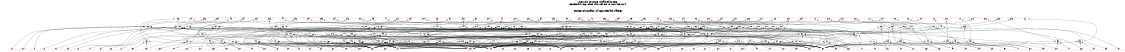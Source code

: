 # Network structure generated by ABC

digraph network {
size = "7.5,10";
center = true;
edge [dir = back];

{
  node [shape = plaintext];
  edge [style = invis];
  LevelTitle1 [label=""];
  LevelTitle2 [label=""];
  Level4 [label = ""];
  Level3 [label = ""];
  Level2 [label = ""];
  Level1 [label = ""];
  Level0 [label = ""];
  LevelTitle1 ->  LevelTitle2 ->  Level4 ->  Level3 ->  Level2 ->  Level1 ->  Level0;
}

{
  rank = same;
  LevelTitle1;
  title1 [shape=plaintext,
          fontsize=20,
          fontname = "Times-Roman",
          label="Network structure visualized by ABC\nBenchmark \"top\". Time was Wed Oct 16 16:07:33 2024. "
         ];
}

{
  rank = same;
  LevelTitle2;
  title2 [shape=plaintext,
          fontsize=18,
          fontname = "Times-Roman",
          label="The network contains 104 logic nodes and 0 latches.\n"
         ];
}

{
  rank = same;
  Level4;
  Node86 [label = "pc3", shape = invtriangle, color = coral, fillcolor = coral];
  Node87 [label = "pd4", shape = invtriangle, color = coral, fillcolor = coral];
  Node88 [label = "pb3", shape = invtriangle, color = coral, fillcolor = coral];
  Node89 [label = "pe4", shape = invtriangle, color = coral, fillcolor = coral];
  Node90 [label = "pa3", shape = invtriangle, color = coral, fillcolor = coral];
  Node91 [label = "pf4", shape = invtriangle, color = coral, fillcolor = coral];
  Node92 [label = "pg4", shape = invtriangle, color = coral, fillcolor = coral];
  Node93 [label = "pg3", shape = invtriangle, color = coral, fillcolor = coral];
  Node94 [label = "pa4", shape = invtriangle, color = coral, fillcolor = coral];
  Node95 [label = "pf3", shape = invtriangle, color = coral, fillcolor = coral];
  Node96 [label = "pb4", shape = invtriangle, color = coral, fillcolor = coral];
  Node97 [label = "pe3", shape = invtriangle, color = coral, fillcolor = coral];
  Node98 [label = "pc4", shape = invtriangle, color = coral, fillcolor = coral];
  Node99 [label = "pd3", shape = invtriangle, color = coral, fillcolor = coral];
  Node100 [label = "pj2", shape = invtriangle, color = coral, fillcolor = coral];
  Node101 [label = "pk3", shape = invtriangle, color = coral, fillcolor = coral];
  Node102 [label = "pl4", shape = invtriangle, color = coral, fillcolor = coral];
  Node103 [label = "pj3", shape = invtriangle, color = coral, fillcolor = coral];
  Node104 [label = "pk2", shape = invtriangle, color = coral, fillcolor = coral];
  Node105 [label = "pm4", shape = invtriangle, color = coral, fillcolor = coral];
  Node106 [label = "pi3", shape = invtriangle, color = coral, fillcolor = coral];
  Node107 [label = "pn4", shape = invtriangle, color = coral, fillcolor = coral];
  Node108 [label = "ph3", shape = invtriangle, color = coral, fillcolor = coral];
  Node109 [label = "pi2", shape = invtriangle, color = coral, fillcolor = coral];
  Node110 [label = "po4", shape = invtriangle, color = coral, fillcolor = coral];
  Node111 [label = "ph4", shape = invtriangle, color = coral, fillcolor = coral];
  Node112 [label = "pn2", shape = invtriangle, color = coral, fillcolor = coral];
  Node113 [label = "po3", shape = invtriangle, color = coral, fillcolor = coral];
  Node114 [label = "pi4", shape = invtriangle, color = coral, fillcolor = coral];
  Node115 [label = "pn3", shape = invtriangle, color = coral, fillcolor = coral];
  Node116 [label = "po2", shape = invtriangle, color = coral, fillcolor = coral];
  Node117 [label = "pj4", shape = invtriangle, color = coral, fillcolor = coral];
  Node118 [label = "pl2", shape = invtriangle, color = coral, fillcolor = coral];
  Node119 [label = "pm3", shape = invtriangle, color = coral, fillcolor = coral];
  Node120 [label = "pk4", shape = invtriangle, color = coral, fillcolor = coral];
  Node121 [label = "pl3", shape = invtriangle, color = coral, fillcolor = coral];
  Node122 [label = "pm2", shape = invtriangle, color = coral, fillcolor = coral];
  Node123 [label = "pr2", shape = invtriangle, color = coral, fillcolor = coral];
  Node124 [label = "ps3", shape = invtriangle, color = coral, fillcolor = coral];
  Node125 [label = "pt4", shape = invtriangle, color = coral, fillcolor = coral];
  Node126 [label = "pr3", shape = invtriangle, color = coral, fillcolor = coral];
  Node127 [label = "ps2", shape = invtriangle, color = coral, fillcolor = coral];
  Node128 [label = "pu4", shape = invtriangle, color = coral, fillcolor = coral];
  Node129 [label = "pp2", shape = invtriangle, color = coral, fillcolor = coral];
  Node130 [label = "pq3", shape = invtriangle, color = coral, fillcolor = coral];
  Node131 [label = "pv4", shape = invtriangle, color = coral, fillcolor = coral];
  Node132 [label = "pp3", shape = invtriangle, color = coral, fillcolor = coral];
  Node133 [label = "pq2", shape = invtriangle, color = coral, fillcolor = coral];
  Node134 [label = "pp4", shape = invtriangle, color = coral, fillcolor = coral];
  Node135 [label = "pv2", shape = invtriangle, color = coral, fillcolor = coral];
  Node136 [label = "pw3", shape = invtriangle, color = coral, fillcolor = coral];
  Node137 [label = "pq4", shape = invtriangle, color = coral, fillcolor = coral];
  Node138 [label = "pv3", shape = invtriangle, color = coral, fillcolor = coral];
  Node139 [label = "pw2", shape = invtriangle, color = coral, fillcolor = coral];
  Node140 [label = "pr4", shape = invtriangle, color = coral, fillcolor = coral];
  Node141 [label = "pt2", shape = invtriangle, color = coral, fillcolor = coral];
  Node142 [label = "pu3", shape = invtriangle, color = coral, fillcolor = coral];
  Node143 [label = "ps4", shape = invtriangle, color = coral, fillcolor = coral];
  Node144 [label = "pt3", shape = invtriangle, color = coral, fillcolor = coral];
  Node145 [label = "pu2", shape = invtriangle, color = coral, fillcolor = coral];
  Node146 [label = "pz2", shape = invtriangle, color = coral, fillcolor = coral];
  Node147 [label = "pz3", shape = invtriangle, color = coral, fillcolor = coral];
  Node148 [label = "px2", shape = invtriangle, color = coral, fillcolor = coral];
  Node149 [label = "py3", shape = invtriangle, color = coral, fillcolor = coral];
  Node150 [label = "px3", shape = invtriangle, color = coral, fillcolor = coral];
  Node151 [label = "py2", shape = invtriangle, color = coral, fillcolor = coral];
}

{
  rank = same;
  Level3;
  Node154 [label = "154\n", shape = ellipse];
  Node166 [label = "166\n", shape = ellipse];
  Node169 [label = "169\n", shape = ellipse];
  Node170 [label = "170\n", shape = ellipse];
  Node173 [label = "173\n", shape = ellipse];
  Node177 [label = "177\n", shape = ellipse];
  Node178 [label = "178\n", shape = ellipse];
  Node183 [label = "183\n", shape = ellipse];
  Node186 [label = "186\n", shape = ellipse];
  Node189 [label = "189\n", shape = ellipse];
  Node190 [label = "190\n", shape = ellipse];
  Node197 [label = "197\n", shape = ellipse];
  Node199 [label = "199\n", shape = ellipse];
  Node200 [label = "200\n", shape = ellipse];
  Node202 [label = "202\n", shape = ellipse];
  Node208 [label = "208\n", shape = ellipse];
  Node210 [label = "210\n", shape = ellipse];
  Node211 [label = "211\n", shape = ellipse];
  Node212 [label = "212\n", shape = ellipse];
  Node214 [label = "214\n", shape = ellipse];
  Node217 [label = "217\n", shape = ellipse];
  Node219 [label = "219\n", shape = ellipse];
  Node221 [label = "221\n", shape = ellipse];
  Node222 [label = "222\n", shape = ellipse];
  Node224 [label = "224\n", shape = ellipse];
  Node226 [label = "226\n", shape = ellipse];
  Node228 [label = "228\n", shape = ellipse];
  Node229 [label = "229\n", shape = ellipse];
  Node230 [label = "230\n", shape = ellipse];
  Node233 [label = "233\n", shape = ellipse];
  Node236 [label = "236\n", shape = ellipse];
  Node237 [label = "237\n", shape = ellipse];
  Node241 [label = "241\n", shape = ellipse];
  Node243 [label = "243\n", shape = ellipse];
  Node246 [label = "246\n", shape = ellipse];
  Node247 [label = "247\n", shape = ellipse];
  Node249 [label = "249\n", shape = ellipse];
  Node252 [label = "252\n", shape = ellipse];
  Node254 [label = "254\n", shape = ellipse];
  Node255 [label = "255\n", shape = ellipse];
}

{
  rank = same;
  Level2;
  Node155 [label = "155\n", shape = ellipse];
  Node160 [label = "160\n", shape = ellipse];
  Node163 [label = "163\n", shape = ellipse];
  Node167 [label = "167\n", shape = ellipse];
  Node171 [label = "171\n", shape = ellipse];
  Node174 [label = "174\n", shape = ellipse];
  Node179 [label = "179\n", shape = ellipse];
  Node181 [label = "181\n", shape = ellipse];
  Node187 [label = "187\n", shape = ellipse];
  Node188 [label = "188\n", shape = ellipse];
  Node191 [label = "191\n", shape = ellipse];
  Node192 [label = "192\n", shape = ellipse];
  Node194 [label = "194\n", shape = ellipse];
  Node195 [label = "195\n", shape = ellipse];
  Node201 [label = "201\n", shape = ellipse];
  Node203 [label = "203\n", shape = ellipse];
  Node204 [label = "204\n", shape = ellipse];
  Node215 [label = "215\n", shape = ellipse];
  Node218 [label = "218\n", shape = ellipse];
  Node223 [label = "223\n", shape = ellipse];
  Node238 [label = "238\n", shape = ellipse];
  Node244 [label = "244\n", shape = ellipse];
  Node248 [label = "248\n", shape = ellipse];
}

{
  rank = same;
  Level1;
  Node153 [label = "153\n", shape = ellipse];
  Node156 [label = "156\n", shape = ellipse];
  Node157 [label = "157\n", shape = ellipse];
  Node158 [label = "158\n", shape = ellipse];
  Node159 [label = "159\n", shape = ellipse];
  Node161 [label = "161\n", shape = ellipse];
  Node162 [label = "162\n", shape = ellipse];
  Node164 [label = "164\n", shape = ellipse];
  Node165 [label = "165\n", shape = ellipse];
  Node168 [label = "168\n", shape = ellipse];
  Node172 [label = "172\n", shape = ellipse];
  Node175 [label = "175\n", shape = ellipse];
  Node176 [label = "176\n", shape = ellipse];
  Node180 [label = "180\n", shape = ellipse];
  Node182 [label = "182\n", shape = ellipse];
  Node184 [label = "184\n", shape = ellipse];
  Node185 [label = "185\n", shape = ellipse];
  Node193 [label = "193\n", shape = ellipse];
  Node196 [label = "196\n", shape = ellipse];
  Node198 [label = "198\n", shape = ellipse];
  Node205 [label = "205\n", shape = ellipse];
  Node206 [label = "206\n", shape = ellipse];
  Node207 [label = "207\n", shape = ellipse];
  Node209 [label = "209\n", shape = ellipse];
  Node213 [label = "213\n", shape = ellipse];
  Node216 [label = "216\n", shape = ellipse];
  Node220 [label = "220\n", shape = ellipse];
  Node225 [label = "225\n", shape = ellipse];
  Node227 [label = "227\n", shape = ellipse];
  Node231 [label = "231\n", shape = ellipse];
  Node232 [label = "232\n", shape = ellipse];
  Node234 [label = "234\n", shape = ellipse];
  Node235 [label = "235\n", shape = ellipse];
  Node239 [label = "239\n", shape = ellipse];
  Node240 [label = "240\n", shape = ellipse];
  Node242 [label = "242\n", shape = ellipse];
  Node245 [label = "245\n", shape = ellipse];
  Node250 [label = "250\n", shape = ellipse];
  Node251 [label = "251\n", shape = ellipse];
  Node253 [label = "253\n", shape = ellipse];
  Node256 [label = "256\n", shape = ellipse];
}

{
  rank = same;
  Level0;
  Node1 [label = "pa1", shape = triangle, color = coral, fillcolor = coral];
  Node2 [label = "pb2", shape = triangle, color = coral, fillcolor = coral];
  Node3 [label = "pp", shape = triangle, color = coral, fillcolor = coral];
  Node4 [label = "pa0", shape = triangle, color = coral, fillcolor = coral];
  Node5 [label = "pc2", shape = triangle, color = coral, fillcolor = coral];
  Node6 [label = "pq", shape = triangle, color = coral, fillcolor = coral];
  Node7 [label = "pb0", shape = triangle, color = coral, fillcolor = coral];
  Node8 [label = "pc1", shape = triangle, color = coral, fillcolor = coral];
  Node9 [label = "pr", shape = triangle, color = coral, fillcolor = coral];
  Node10 [label = "pa2", shape = triangle, color = coral, fillcolor = coral];
  Node11 [label = "pb1", shape = triangle, color = coral, fillcolor = coral];
  Node12 [label = "pc0", shape = triangle, color = coral, fillcolor = coral];
  Node13 [label = "ps", shape = triangle, color = coral, fillcolor = coral];
  Node14 [label = "pd0", shape = triangle, color = coral, fillcolor = coral];
  Node15 [label = "pe1", shape = triangle, color = coral, fillcolor = coral];
  Node16 [label = "pf2", shape = triangle, color = coral, fillcolor = coral];
  Node17 [label = "pt", shape = triangle, color = coral, fillcolor = coral];
  Node18 [label = "pd1", shape = triangle, color = coral, fillcolor = coral];
  Node19 [label = "pe0", shape = triangle, color = coral, fillcolor = coral];
  Node20 [label = "pg2", shape = triangle, color = coral, fillcolor = coral];
  Node21 [label = "pu", shape = triangle, color = coral, fillcolor = coral];
  Node22 [label = "pd2", shape = triangle, color = coral, fillcolor = coral];
  Node23 [label = "pf0", shape = triangle, color = coral, fillcolor = coral];
  Node24 [label = "pg1", shape = triangle, color = coral, fillcolor = coral];
  Node25 [label = "pv", shape = triangle, color = coral, fillcolor = coral];
  Node26 [label = "pe2", shape = triangle, color = coral, fillcolor = coral];
  Node27 [label = "pf1", shape = triangle, color = coral, fillcolor = coral];
  Node28 [label = "pg0", shape = triangle, color = coral, fillcolor = coral];
  Node29 [label = "pw", shape = triangle, color = coral, fillcolor = coral];
  Node30 [label = "ph0", shape = triangle, color = coral, fillcolor = coral];
  Node31 [label = "pi1", shape = triangle, color = coral, fillcolor = coral];
  Node32 [label = "px", shape = triangle, color = coral, fillcolor = coral];
  Node33 [label = "ph1", shape = triangle, color = coral, fillcolor = coral];
  Node34 [label = "pi0", shape = triangle, color = coral, fillcolor = coral];
  Node35 [label = "py", shape = triangle, color = coral, fillcolor = coral];
  Node36 [label = "ph2", shape = triangle, color = coral, fillcolor = coral];
  Node37 [label = "pj0", shape = triangle, color = coral, fillcolor = coral];
  Node38 [label = "pk1", shape = triangle, color = coral, fillcolor = coral];
  Node39 [label = "pz", shape = triangle, color = coral, fillcolor = coral];
  Node40 [label = "pj1", shape = triangle, color = coral, fillcolor = coral];
  Node41 [label = "pk0", shape = triangle, color = coral, fillcolor = coral];
  Node42 [label = "pl0", shape = triangle, color = coral, fillcolor = coral];
  Node43 [label = "pm1", shape = triangle, color = coral, fillcolor = coral];
  Node44 [label = "pl1", shape = triangle, color = coral, fillcolor = coral];
  Node45 [label = "pm0", shape = triangle, color = coral, fillcolor = coral];
  Node46 [label = "pn0", shape = triangle, color = coral, fillcolor = coral];
  Node47 [label = "po1", shape = triangle, color = coral, fillcolor = coral];
  Node48 [label = "pn1", shape = triangle, color = coral, fillcolor = coral];
  Node49 [label = "po0", shape = triangle, color = coral, fillcolor = coral];
  Node50 [label = "pp0", shape = triangle, color = coral, fillcolor = coral];
  Node51 [label = "pq1", shape = triangle, color = coral, fillcolor = coral];
  Node52 [label = "pa", shape = triangle, color = coral, fillcolor = coral];
  Node53 [label = "pp1", shape = triangle, color = coral, fillcolor = coral];
  Node54 [label = "pq0", shape = triangle, color = coral, fillcolor = coral];
  Node55 [label = "pb", shape = triangle, color = coral, fillcolor = coral];
  Node56 [label = "pr0", shape = triangle, color = coral, fillcolor = coral];
  Node57 [label = "ps1", shape = triangle, color = coral, fillcolor = coral];
  Node58 [label = "pr1", shape = triangle, color = coral, fillcolor = coral];
  Node59 [label = "ps0", shape = triangle, color = coral, fillcolor = coral];
  Node60 [label = "pd", shape = triangle, color = coral, fillcolor = coral];
  Node61 [label = "pt0", shape = triangle, color = coral, fillcolor = coral];
  Node62 [label = "pu1", shape = triangle, color = coral, fillcolor = coral];
  Node63 [label = "pe", shape = triangle, color = coral, fillcolor = coral];
  Node64 [label = "pt1", shape = triangle, color = coral, fillcolor = coral];
  Node65 [label = "pu0", shape = triangle, color = coral, fillcolor = coral];
  Node66 [label = "pf", shape = triangle, color = coral, fillcolor = coral];
  Node67 [label = "pv0", shape = triangle, color = coral, fillcolor = coral];
  Node68 [label = "pw1", shape = triangle, color = coral, fillcolor = coral];
  Node69 [label = "pg", shape = triangle, color = coral, fillcolor = coral];
  Node70 [label = "pv1", shape = triangle, color = coral, fillcolor = coral];
  Node71 [label = "pw0", shape = triangle, color = coral, fillcolor = coral];
  Node72 [label = "ph", shape = triangle, color = coral, fillcolor = coral];
  Node73 [label = "px0", shape = triangle, color = coral, fillcolor = coral];
  Node74 [label = "py1", shape = triangle, color = coral, fillcolor = coral];
  Node75 [label = "pi", shape = triangle, color = coral, fillcolor = coral];
  Node76 [label = "px1", shape = triangle, color = coral, fillcolor = coral];
  Node77 [label = "py0", shape = triangle, color = coral, fillcolor = coral];
  Node78 [label = "pj", shape = triangle, color = coral, fillcolor = coral];
  Node79 [label = "pz0", shape = triangle, color = coral, fillcolor = coral];
  Node80 [label = "pk", shape = triangle, color = coral, fillcolor = coral];
  Node81 [label = "pz1", shape = triangle, color = coral, fillcolor = coral];
  Node82 [label = "pl", shape = triangle, color = coral, fillcolor = coral];
  Node83 [label = "pm", shape = triangle, color = coral, fillcolor = coral];
  Node84 [label = "pn", shape = triangle, color = coral, fillcolor = coral];
  Node85 [label = "po", shape = triangle, color = coral, fillcolor = coral];
}

title1 -> title2 [style = invis];
title2 -> Node86 [style = invis];
title2 -> Node87 [style = invis];
title2 -> Node88 [style = invis];
title2 -> Node89 [style = invis];
title2 -> Node90 [style = invis];
title2 -> Node91 [style = invis];
title2 -> Node92 [style = invis];
title2 -> Node93 [style = invis];
title2 -> Node94 [style = invis];
title2 -> Node95 [style = invis];
title2 -> Node96 [style = invis];
title2 -> Node97 [style = invis];
title2 -> Node98 [style = invis];
title2 -> Node99 [style = invis];
title2 -> Node100 [style = invis];
title2 -> Node101 [style = invis];
title2 -> Node102 [style = invis];
title2 -> Node103 [style = invis];
title2 -> Node104 [style = invis];
title2 -> Node105 [style = invis];
title2 -> Node106 [style = invis];
title2 -> Node107 [style = invis];
title2 -> Node108 [style = invis];
title2 -> Node109 [style = invis];
title2 -> Node110 [style = invis];
title2 -> Node111 [style = invis];
title2 -> Node112 [style = invis];
title2 -> Node113 [style = invis];
title2 -> Node114 [style = invis];
title2 -> Node115 [style = invis];
title2 -> Node116 [style = invis];
title2 -> Node117 [style = invis];
title2 -> Node118 [style = invis];
title2 -> Node119 [style = invis];
title2 -> Node120 [style = invis];
title2 -> Node121 [style = invis];
title2 -> Node122 [style = invis];
title2 -> Node123 [style = invis];
title2 -> Node124 [style = invis];
title2 -> Node125 [style = invis];
title2 -> Node126 [style = invis];
title2 -> Node127 [style = invis];
title2 -> Node128 [style = invis];
title2 -> Node129 [style = invis];
title2 -> Node130 [style = invis];
title2 -> Node131 [style = invis];
title2 -> Node132 [style = invis];
title2 -> Node133 [style = invis];
title2 -> Node134 [style = invis];
title2 -> Node135 [style = invis];
title2 -> Node136 [style = invis];
title2 -> Node137 [style = invis];
title2 -> Node138 [style = invis];
title2 -> Node139 [style = invis];
title2 -> Node140 [style = invis];
title2 -> Node141 [style = invis];
title2 -> Node142 [style = invis];
title2 -> Node143 [style = invis];
title2 -> Node144 [style = invis];
title2 -> Node145 [style = invis];
title2 -> Node146 [style = invis];
title2 -> Node147 [style = invis];
title2 -> Node148 [style = invis];
title2 -> Node149 [style = invis];
title2 -> Node150 [style = invis];
title2 -> Node151 [style = invis];
Node86 -> Node87 [style = invis];
Node87 -> Node88 [style = invis];
Node88 -> Node89 [style = invis];
Node89 -> Node90 [style = invis];
Node90 -> Node91 [style = invis];
Node91 -> Node92 [style = invis];
Node92 -> Node93 [style = invis];
Node93 -> Node94 [style = invis];
Node94 -> Node95 [style = invis];
Node95 -> Node96 [style = invis];
Node96 -> Node97 [style = invis];
Node97 -> Node98 [style = invis];
Node98 -> Node99 [style = invis];
Node99 -> Node100 [style = invis];
Node100 -> Node101 [style = invis];
Node101 -> Node102 [style = invis];
Node102 -> Node103 [style = invis];
Node103 -> Node104 [style = invis];
Node104 -> Node105 [style = invis];
Node105 -> Node106 [style = invis];
Node106 -> Node107 [style = invis];
Node107 -> Node108 [style = invis];
Node108 -> Node109 [style = invis];
Node109 -> Node110 [style = invis];
Node110 -> Node111 [style = invis];
Node111 -> Node112 [style = invis];
Node112 -> Node113 [style = invis];
Node113 -> Node114 [style = invis];
Node114 -> Node115 [style = invis];
Node115 -> Node116 [style = invis];
Node116 -> Node117 [style = invis];
Node117 -> Node118 [style = invis];
Node118 -> Node119 [style = invis];
Node119 -> Node120 [style = invis];
Node120 -> Node121 [style = invis];
Node121 -> Node122 [style = invis];
Node122 -> Node123 [style = invis];
Node123 -> Node124 [style = invis];
Node124 -> Node125 [style = invis];
Node125 -> Node126 [style = invis];
Node126 -> Node127 [style = invis];
Node127 -> Node128 [style = invis];
Node128 -> Node129 [style = invis];
Node129 -> Node130 [style = invis];
Node130 -> Node131 [style = invis];
Node131 -> Node132 [style = invis];
Node132 -> Node133 [style = invis];
Node133 -> Node134 [style = invis];
Node134 -> Node135 [style = invis];
Node135 -> Node136 [style = invis];
Node136 -> Node137 [style = invis];
Node137 -> Node138 [style = invis];
Node138 -> Node139 [style = invis];
Node139 -> Node140 [style = invis];
Node140 -> Node141 [style = invis];
Node141 -> Node142 [style = invis];
Node142 -> Node143 [style = invis];
Node143 -> Node144 [style = invis];
Node144 -> Node145 [style = invis];
Node145 -> Node146 [style = invis];
Node146 -> Node147 [style = invis];
Node147 -> Node148 [style = invis];
Node148 -> Node149 [style = invis];
Node149 -> Node150 [style = invis];
Node150 -> Node151 [style = invis];
Node86 -> Node153 [style = solid];
Node87 -> Node154 [style = solid];
Node88 -> Node165 [style = solid];
Node89 -> Node166 [style = solid];
Node90 -> Node168 [style = solid];
Node91 -> Node169 [style = solid];
Node92 -> Node170 [style = solid];
Node93 -> Node171 [style = solid];
Node94 -> Node173 [style = solid];
Node95 -> Node176 [style = solid];
Node96 -> Node177 [style = solid];
Node97 -> Node178 [style = solid];
Node98 -> Node183 [style = solid];
Node99 -> Node184 [style = solid];
Node100 -> Node185 [style = solid];
Node101 -> Node186 [style = solid];
Node102 -> Node188 [style = solid];
Node103 -> Node189 [style = solid];
Node104 -> Node180 [style = solid];
Node105 -> Node190 [style = solid];
Node106 -> Node197 [style = solid];
Node107 -> Node198 [style = solid];
Node108 -> Node199 [style = solid];
Node109 -> Node200 [style = solid];
Node110 -> Node202 [style = solid];
Node111 -> Node208 [style = solid];
Node112 -> Node209 [style = solid];
Node113 -> Node210 [style = solid];
Node114 -> Node211 [style = solid];
Node115 -> Node212 [style = solid];
Node116 -> Node213 [style = solid];
Node117 -> Node214 [style = solid];
Node118 -> Node215 [style = solid];
Node119 -> Node217 [style = solid];
Node120 -> Node218 [style = solid];
Node121 -> Node219 [style = solid];
Node122 -> Node201 [style = solid];
Node123 -> Node220 [style = solid];
Node124 -> Node221 [style = solid];
Node125 -> Node222 [style = solid];
Node126 -> Node224 [style = solid];
Node127 -> Node225 [style = solid];
Node128 -> Node226 [style = solid];
Node129 -> Node227 [style = solid];
Node130 -> Node228 [style = solid];
Node131 -> Node229 [style = solid];
Node132 -> Node230 [style = solid];
Node133 -> Node232 [style = solid];
Node134 -> Node233 [style = solid];
Node135 -> Node235 [style = solid];
Node136 -> Node236 [style = solid];
Node137 -> Node237 [style = solid];
Node138 -> Node241 [style = solid];
Node139 -> Node242 [style = solid];
Node140 -> Node243 [style = solid];
Node141 -> Node245 [style = solid];
Node142 -> Node246 [style = solid];
Node143 -> Node247 [style = solid];
Node144 -> Node249 [style = solid];
Node145 -> Node250 [style = solid];
Node146 -> Node251 [style = solid];
Node147 -> Node252 [style = solid];
Node148 -> Node253 [style = solid];
Node149 -> Node254 [style = solid];
Node150 -> Node255 [style = solid];
Node151 -> Node256 [style = solid];
Node153 -> Node46 [style = solid];
Node153 -> Node50 [style = solid];
Node153 -> Node65 [style = solid];
Node154 -> Node155 [style = solid];
Node154 -> Node160 [style = solid];
Node154 -> Node163 [style = solid];
Node154 -> Node22 [style = solid];
Node154 -> Node53 [style = solid];
Node154 -> Node54 [style = solid];
Node155 -> Node156 [style = solid];
Node155 -> Node157 [style = solid];
Node155 -> Node158 [style = solid];
Node155 -> Node159 [style = solid];
Node155 -> Node75 [style = solid];
Node156 -> Node26 [style = solid];
Node156 -> Node36 [style = solid];
Node157 -> Node2 [style = solid];
Node157 -> Node5 [style = solid];
Node157 -> Node10 [style = solid];
Node157 -> Node55 [style = solid];
Node157 -> Node74 [style = solid];
Node158 -> Node2 [style = solid];
Node158 -> Node5 [style = solid];
Node158 -> Node10 [style = solid];
Node158 -> Node51 [style = solid];
Node158 -> Node55 [style = solid];
Node159 -> Node2 [style = solid];
Node159 -> Node5 [style = solid];
Node159 -> Node10 [style = solid];
Node159 -> Node11 [style = solid];
Node159 -> Node55 [style = solid];
Node159 -> Node66 [style = solid];
Node160 -> Node156 [style = solid];
Node160 -> Node161 [style = solid];
Node160 -> Node162 [style = solid];
Node160 -> Node2 [style = solid];
Node160 -> Node10 [style = solid];
Node161 -> Node5 [style = solid];
Node161 -> Node55 [style = solid];
Node162 -> Node16 [style = solid];
Node162 -> Node20 [style = solid];
Node162 -> Node26 [style = solid];
Node162 -> Node36 [style = solid];
Node163 -> Node164 [style = solid];
Node163 -> Node6 [style = solid];
Node164 -> Node2 [style = solid];
Node164 -> Node5 [style = solid];
Node164 -> Node10 [style = solid];
Node164 -> Node11 [style = solid];
Node164 -> Node55 [style = solid];
Node164 -> Node66 [style = solid];
Node165 -> Node45 [style = solid];
Node165 -> Node50 [style = solid];
Node165 -> Node67 [style = solid];
Node166 -> Node167 [style = solid];
Node166 -> Node159 [style = solid];
Node166 -> Node164 [style = solid];
Node166 -> Node9 [style = solid];
Node166 -> Node58 [style = solid];
Node166 -> Node78 [style = solid];
Node167 -> Node156 [style = solid];
Node167 -> Node161 [style = solid];
Node167 -> Node2 [style = solid];
Node167 -> Node10 [style = solid];
Node168 -> Node42 [style = solid];
Node168 -> Node50 [style = solid];
Node168 -> Node71 [style = solid];
Node169 -> Node167 [style = solid];
Node169 -> Node159 [style = solid];
Node169 -> Node164 [style = solid];
Node169 -> Node13 [style = solid];
Node169 -> Node57 [style = solid];
Node169 -> Node80 [style = solid];
Node170 -> Node167 [style = solid];
Node170 -> Node159 [style = solid];
Node170 -> Node164 [style = solid];
Node170 -> Node17 [style = solid];
Node170 -> Node64 [style = solid];
Node170 -> Node82 [style = solid];
Node171 -> Node172 [style = solid];
Node171 -> Node5 [style = solid];
Node171 -> Node55 [style = solid];
Node171 -> Node59 [style = solid];
Node171 -> Node66 [style = solid];
Node171 -> Node69 [style = solid];
Node172 -> Node2 [style = solid];
Node172 -> Node10 [style = solid];
Node173 -> Node174 [style = solid];
Node173 -> Node44 [style = solid];
Node174 -> Node175 [style = solid];
Node174 -> Node16 [style = solid];
Node174 -> Node20 [style = solid];
Node174 -> Node26 [style = solid];
Node174 -> Node36 [style = solid];
Node174 -> Node56 [style = solid];
Node175 -> Node2 [style = solid];
Node175 -> Node5 [style = solid];
Node175 -> Node10 [style = solid];
Node175 -> Node55 [style = solid];
Node175 -> Node66 [style = solid];
Node176 -> Node5 [style = solid];
Node176 -> Node52 [style = solid];
Node176 -> Node55 [style = solid];
Node176 -> Node66 [style = solid];
Node176 -> Node69 [style = solid];
Node177 -> Node174 [style = solid];
Node177 -> Node43 [style = solid];
Node178 -> Node179 [style = solid];
Node178 -> Node181 [style = solid];
Node178 -> Node2 [style = solid];
Node178 -> Node5 [style = solid];
Node178 -> Node55 [style = solid];
Node178 -> Node66 [style = solid];
Node179 -> Node156 [style = solid];
Node179 -> Node180 [style = solid];
Node179 -> Node54 [style = solid];
Node180 -> Node2 [style = solid];
Node180 -> Node5 [style = solid];
Node180 -> Node10 [style = solid];
Node180 -> Node53 [style = solid];
Node180 -> Node55 [style = solid];
Node180 -> Node74 [style = solid];
Node181 -> Node182 [style = solid];
Node181 -> Node10 [style = solid];
Node181 -> Node36 [style = solid];
Node181 -> Node56 [style = solid];
Node181 -> Node59 [style = solid];
Node181 -> Node76 [style = solid];
Node182 -> Node16 [style = solid];
Node182 -> Node20 [style = solid];
Node182 -> Node22 [style = solid];
Node182 -> Node26 [style = solid];
Node183 -> Node174 [style = solid];
Node183 -> Node48 [style = solid];
Node184 -> Node49 [style = solid];
Node184 -> Node50 [style = solid];
Node184 -> Node61 [style = solid];
Node185 -> Node2 [style = solid];
Node185 -> Node5 [style = solid];
Node185 -> Node10 [style = solid];
Node185 -> Node55 [style = solid];
Node186 -> Node187 [style = solid];
Node186 -> Node67 [style = solid];
Node187 -> Node175 [style = solid];
Node187 -> Node16 [style = solid];
Node187 -> Node26 [style = solid];
Node187 -> Node36 [style = solid];
Node187 -> Node56 [style = solid];
Node188 -> Node175 [style = solid];
Node188 -> Node16 [style = solid];
Node188 -> Node20 [style = solid];
Node188 -> Node22 [style = solid];
Node188 -> Node26 [style = solid];
Node188 -> Node36 [style = solid];
Node189 -> Node187 [style = solid];
Node189 -> Node65 [style = solid];
Node190 -> Node191 [style = solid];
Node190 -> Node192 [style = solid];
Node190 -> Node194 [style = solid];
Node190 -> Node195 [style = solid];
Node191 -> Node156 [style = solid];
Node191 -> Node172 [style = solid];
Node191 -> Node5 [style = solid];
Node191 -> Node22 [style = solid];
Node192 -> Node156 [style = solid];
Node192 -> Node193 [style = solid];
Node192 -> Node2 [style = solid];
Node192 -> Node5 [style = solid];
Node192 -> Node10 [style = solid];
Node192 -> Node81 [style = solid];
Node193 -> Node54 [style = solid];
Node193 -> Node74 [style = solid];
Node194 -> Node156 [style = solid];
Node194 -> Node162 [style = solid];
Node194 -> Node172 [style = solid];
Node194 -> Node5 [style = solid];
Node195 -> Node196 [style = solid];
Node195 -> Node2 [style = solid];
Node195 -> Node10 [style = solid];
Node195 -> Node52 [style = solid];
Node195 -> Node55 [style = solid];
Node196 -> Node5 [style = solid];
Node196 -> Node10 [style = solid];
Node196 -> Node26 [style = solid];
Node196 -> Node36 [style = solid];
Node196 -> Node54 [style = solid];
Node196 -> Node74 [style = solid];
Node197 -> Node187 [style = solid];
Node197 -> Node61 [style = solid];
Node198 -> Node52 [style = solid];
Node198 -> Node55 [style = solid];
Node198 -> Node60 [style = solid];
Node198 -> Node63 [style = solid];
Node199 -> Node187 [style = solid];
Node199 -> Node69 [style = solid];
Node200 -> Node201 [style = solid];
Node200 -> Node11 [style = solid];
Node200 -> Node50 [style = solid];
Node200 -> Node72 [style = solid];
Node201 -> Node172 [style = solid];
Node201 -> Node5 [style = solid];
Node201 -> Node55 [style = solid];
Node202 -> Node203 [style = solid];
Node202 -> Node204 [style = solid];
Node202 -> Node182 [style = solid];
Node202 -> Node36 [style = solid];
Node202 -> Node59 [style = solid];
Node202 -> Node76 [style = solid];
Node203 -> Node161 [style = solid];
Node203 -> Node2 [style = solid];
Node203 -> Node10 [style = solid];
Node203 -> Node56 [style = solid];
Node203 -> Node66 [style = solid];
Node204 -> Node205 [style = solid];
Node204 -> Node206 [style = solid];
Node204 -> Node207 [style = solid];
Node204 -> Node10 [style = solid];
Node204 -> Node50 [style = solid];
Node204 -> Node56 [style = solid];
Node205 -> Node2 [style = solid];
Node205 -> Node5 [style = solid];
Node205 -> Node10 [style = solid];
Node205 -> Node50 [style = solid];
Node205 -> Node55 [style = solid];
Node205 -> Node56 [style = solid];
Node206 -> Node2 [style = solid];
Node206 -> Node5 [style = solid];
Node206 -> Node55 [style = solid];
Node206 -> Node66 [style = solid];
Node207 -> Node2 [style = solid];
Node207 -> Node5 [style = solid];
Node207 -> Node10 [style = solid];
Node207 -> Node55 [style = solid];
Node207 -> Node66 [style = solid];
Node208 -> Node167 [style = solid];
Node208 -> Node159 [style = solid];
Node208 -> Node164 [style = solid];
Node208 -> Node21 [style = solid];
Node208 -> Node62 [style = solid];
Node208 -> Node83 [style = solid];
Node209 -> Node35 [style = solid];
Node209 -> Node47 [style = solid];
Node209 -> Node50 [style = solid];
Node210 -> Node187 [style = solid];
Node210 -> Node79 [style = solid];
Node211 -> Node167 [style = solid];
Node211 -> Node159 [style = solid];
Node211 -> Node164 [style = solid];
Node211 -> Node25 [style = solid];
Node211 -> Node70 [style = solid];
Node211 -> Node84 [style = solid];
Node212 -> Node187 [style = solid];
Node212 -> Node77 [style = solid];
Node213 -> Node39 [style = solid];
Node213 -> Node48 [style = solid];
Node213 -> Node50 [style = solid];
Node214 -> Node167 [style = solid];
Node214 -> Node159 [style = solid];
Node214 -> Node164 [style = solid];
Node214 -> Node29 [style = solid];
Node214 -> Node68 [style = solid];
Node214 -> Node85 [style = solid];
Node215 -> Node216 [style = solid];
Node215 -> Node11 [style = solid];
Node216 -> Node2 [style = solid];
Node216 -> Node5 [style = solid];
Node216 -> Node55 [style = solid];
Node217 -> Node187 [style = solid];
Node217 -> Node73 [style = solid];
Node218 -> Node159 [style = solid];
Node218 -> Node164 [style = solid];
Node218 -> Node3 [style = solid];
Node218 -> Node32 [style = solid];
Node219 -> Node187 [style = solid];
Node219 -> Node71 [style = solid];
Node220 -> Node12 [style = solid];
Node220 -> Node38 [style = solid];
Node220 -> Node50 [style = solid];
Node221 -> Node174 [style = solid];
Node221 -> Node18 [style = solid];
Node222 -> Node223 [style = solid];
Node222 -> Node16 [style = solid];
Node223 -> Node156 [style = solid];
Node223 -> Node161 [style = solid];
Node223 -> Node2 [style = solid];
Node223 -> Node10 [style = solid];
Node223 -> Node66 [style = solid];
Node224 -> Node174 [style = solid];
Node224 -> Node8 [style = solid];
Node225 -> Node14 [style = solid];
Node225 -> Node40 [style = solid];
Node225 -> Node50 [style = solid];
Node226 -> Node223 [style = solid];
Node226 -> Node216 [style = solid];
Node226 -> Node10 [style = solid];
Node226 -> Node20 [style = solid];
Node226 -> Node66 [style = solid];
Node227 -> Node4 [style = solid];
Node227 -> Node43 [style = solid];
Node227 -> Node50 [style = solid];
Node228 -> Node174 [style = solid];
Node228 -> Node11 [style = solid];
Node229 -> Node223 [style = solid];
Node229 -> Node36 [style = solid];
Node230 -> Node187 [style = solid];
Node230 -> Node231 [style = solid];
Node230 -> Node175 [style = solid];
Node230 -> Node1 [style = solid];
Node230 -> Node56 [style = solid];
Node230 -> Node69 [style = solid];
Node231 -> Node16 [style = solid];
Node231 -> Node20 [style = solid];
Node231 -> Node26 [style = solid];
Node231 -> Node36 [style = solid];
Node232 -> Node7 [style = solid];
Node232 -> Node44 [style = solid];
Node232 -> Node50 [style = solid];
Node233 -> Node181 [style = solid];
Node233 -> Node234 [style = solid];
Node233 -> Node2 [style = solid];
Node233 -> Node5 [style = solid];
Node233 -> Node55 [style = solid];
Node233 -> Node66 [style = solid];
Node234 -> Node2 [style = solid];
Node234 -> Node5 [style = solid];
Node234 -> Node10 [style = solid];
Node234 -> Node50 [style = solid];
Node234 -> Node55 [style = solid];
Node234 -> Node66 [style = solid];
Node235 -> Node24 [style = solid];
Node235 -> Node28 [style = solid];
Node235 -> Node50 [style = solid];
Node236 -> Node174 [style = solid];
Node236 -> Node33 [style = solid];
Node237 -> Node181 [style = solid];
Node237 -> Node238 [style = solid];
Node237 -> Node2 [style = solid];
Node237 -> Node5 [style = solid];
Node237 -> Node55 [style = solid];
Node237 -> Node66 [style = solid];
Node238 -> Node162 [style = solid];
Node238 -> Node216 [style = solid];
Node238 -> Node239 [style = solid];
Node238 -> Node240 [style = solid];
Node238 -> Node22 [style = solid];
Node238 -> Node55 [style = solid];
Node239 -> Node2 [style = solid];
Node239 -> Node5 [style = solid];
Node239 -> Node10 [style = solid];
Node239 -> Node26 [style = solid];
Node239 -> Node36 [style = solid];
Node240 -> Node2 [style = solid];
Node240 -> Node10 [style = solid];
Node240 -> Node26 [style = solid];
Node240 -> Node36 [style = solid];
Node241 -> Node174 [style = solid];
Node241 -> Node24 [style = solid];
Node242 -> Node1 [style = solid];
Node242 -> Node30 [style = solid];
Node242 -> Node50 [style = solid];
Node243 -> Node244 [style = solid];
Node243 -> Node156 [style = solid];
Node243 -> Node162 [style = solid];
Node243 -> Node2 [style = solid];
Node243 -> Node10 [style = solid];
Node243 -> Node66 [style = solid];
Node244 -> Node161 [style = solid];
Node244 -> Node22 [style = solid];
Node245 -> Node19 [style = solid];
Node245 -> Node31 [style = solid];
Node245 -> Node50 [style = solid];
Node246 -> Node174 [style = solid];
Node246 -> Node27 [style = solid];
Node247 -> Node181 [style = solid];
Node247 -> Node248 [style = solid];
Node247 -> Node2 [style = solid];
Node247 -> Node5 [style = solid];
Node247 -> Node55 [style = solid];
Node247 -> Node66 [style = solid];
Node248 -> Node161 [style = solid];
Node248 -> Node2 [style = solid];
Node248 -> Node10 [style = solid];
Node248 -> Node26 [style = solid];
Node248 -> Node36 [style = solid];
Node248 -> Node66 [style = solid];
Node249 -> Node174 [style = solid];
Node249 -> Node15 [style = solid];
Node250 -> Node23 [style = solid];
Node250 -> Node33 [style = solid];
Node250 -> Node50 [style = solid];
Node251 -> Node41 [style = solid];
Node251 -> Node50 [style = solid];
Node251 -> Node73 [style = solid];
Node252 -> Node174 [style = solid];
Node252 -> Node38 [style = solid];
Node253 -> Node34 [style = solid];
Node253 -> Node50 [style = solid];
Node253 -> Node79 [style = solid];
Node254 -> Node174 [style = solid];
Node254 -> Node40 [style = solid];
Node255 -> Node174 [style = solid];
Node255 -> Node31 [style = solid];
Node256 -> Node37 [style = solid];
Node256 -> Node50 [style = solid];
Node256 -> Node77 [style = solid];
}

